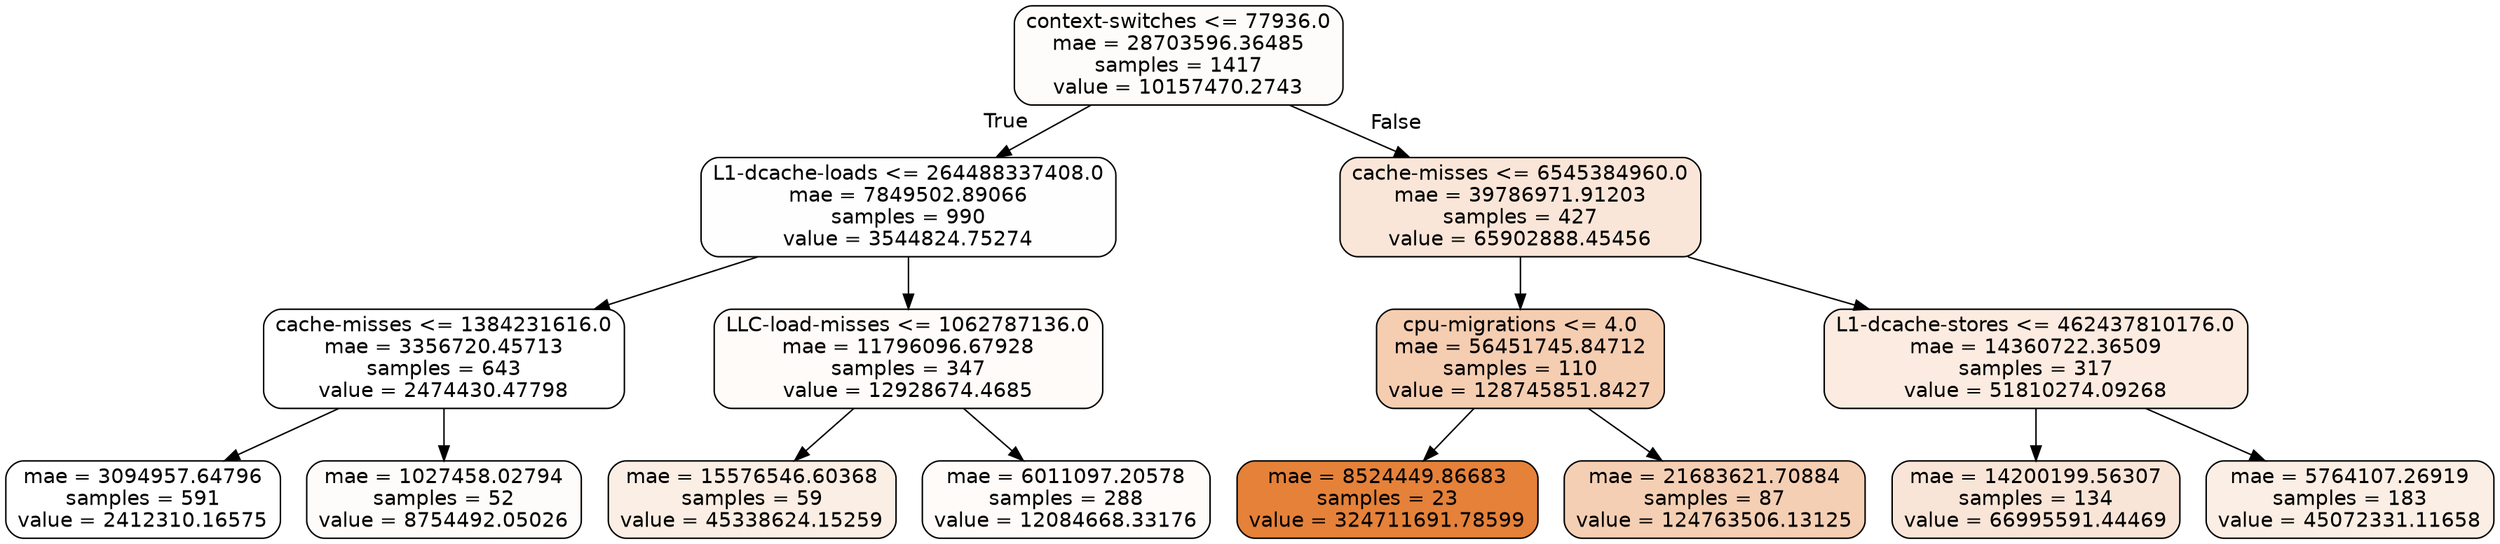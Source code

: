 digraph Tree {
node [shape=box, style="filled, rounded", color="black", fontname=helvetica] ;
edge [fontname=helvetica] ;
0 [label="context-switches <= 77936.0\nmae = 28703596.36485\nsamples = 1417\nvalue = 10157470.2743", fillcolor="#e5813906"] ;
1 [label="L1-dcache-loads <= 264488337408.0\nmae = 7849502.89066\nsamples = 990\nvalue = 3544824.75274", fillcolor="#e5813901"] ;
0 -> 1 [labeldistance=2.5, labelangle=45, headlabel="True"] ;
2 [label="cache-misses <= 1384231616.0\nmae = 3356720.45713\nsamples = 643\nvalue = 2474430.47798", fillcolor="#e5813900"] ;
1 -> 2 ;
3 [label="mae = 3094957.64796\nsamples = 591\nvalue = 2412310.16575", fillcolor="#e5813900"] ;
2 -> 3 ;
4 [label="mae = 1027458.02794\nsamples = 52\nvalue = 8754492.05026", fillcolor="#e5813905"] ;
2 -> 4 ;
5 [label="LLC-load-misses <= 1062787136.0\nmae = 11796096.67928\nsamples = 347\nvalue = 12928674.4685", fillcolor="#e5813908"] ;
1 -> 5 ;
6 [label="mae = 15576546.60368\nsamples = 59\nvalue = 45338624.15259", fillcolor="#e5813922"] ;
5 -> 6 ;
7 [label="mae = 6011097.20578\nsamples = 288\nvalue = 12084668.33176", fillcolor="#e5813908"] ;
5 -> 7 ;
8 [label="cache-misses <= 6545384960.0\nmae = 39786971.91203\nsamples = 427\nvalue = 65902888.45456", fillcolor="#e5813932"] ;
0 -> 8 [labeldistance=2.5, labelangle=-45, headlabel="False"] ;
9 [label="cpu-migrations <= 4.0\nmae = 56451745.84712\nsamples = 110\nvalue = 128745851.8427", fillcolor="#e5813964"] ;
8 -> 9 ;
10 [label="mae = 8524449.86683\nsamples = 23\nvalue = 324711691.78599", fillcolor="#e58139ff"] ;
9 -> 10 ;
11 [label="mae = 21683621.70884\nsamples = 87\nvalue = 124763506.13125", fillcolor="#e5813961"] ;
9 -> 11 ;
12 [label="L1-dcache-stores <= 462437810176.0\nmae = 14360722.36509\nsamples = 317\nvalue = 51810274.09268", fillcolor="#e5813927"] ;
8 -> 12 ;
13 [label="mae = 14200199.56307\nsamples = 134\nvalue = 66995591.44469", fillcolor="#e5813933"] ;
12 -> 13 ;
14 [label="mae = 5764107.26919\nsamples = 183\nvalue = 45072331.11658", fillcolor="#e5813922"] ;
12 -> 14 ;
}